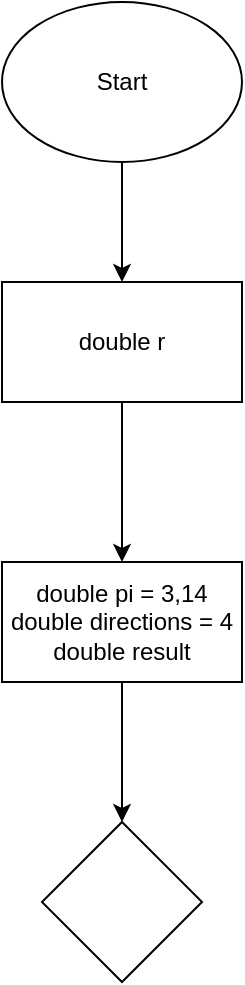 <mxfile version="24.3.1" type="github">
  <diagram id="C5RBs43oDa-KdzZeNtuy" name="Page-1">
    <mxGraphModel dx="826" dy="429" grid="1" gridSize="10" guides="1" tooltips="1" connect="1" arrows="1" fold="1" page="1" pageScale="1" pageWidth="827" pageHeight="1169" math="0" shadow="0">
      <root>
        <mxCell id="WIyWlLk6GJQsqaUBKTNV-0" />
        <mxCell id="WIyWlLk6GJQsqaUBKTNV-1" parent="WIyWlLk6GJQsqaUBKTNV-0" />
        <mxCell id="ubiY8n3diiKatzSiCy3y-2" value="" style="edgeStyle=orthogonalEdgeStyle;rounded=0;orthogonalLoop=1;jettySize=auto;html=1;" edge="1" parent="WIyWlLk6GJQsqaUBKTNV-1" source="ubiY8n3diiKatzSiCy3y-0" target="ubiY8n3diiKatzSiCy3y-1">
          <mxGeometry relative="1" as="geometry" />
        </mxCell>
        <mxCell id="ubiY8n3diiKatzSiCy3y-0" value="Start" style="ellipse;whiteSpace=wrap;html=1;" vertex="1" parent="WIyWlLk6GJQsqaUBKTNV-1">
          <mxGeometry x="80" y="50" width="120" height="80" as="geometry" />
        </mxCell>
        <mxCell id="ubiY8n3diiKatzSiCy3y-4" value="" style="edgeStyle=orthogonalEdgeStyle;rounded=0;orthogonalLoop=1;jettySize=auto;html=1;" edge="1" parent="WIyWlLk6GJQsqaUBKTNV-1" source="ubiY8n3diiKatzSiCy3y-1" target="ubiY8n3diiKatzSiCy3y-3">
          <mxGeometry relative="1" as="geometry" />
        </mxCell>
        <mxCell id="ubiY8n3diiKatzSiCy3y-1" value="double r" style="whiteSpace=wrap;html=1;" vertex="1" parent="WIyWlLk6GJQsqaUBKTNV-1">
          <mxGeometry x="80" y="190" width="120" height="60" as="geometry" />
        </mxCell>
        <mxCell id="ubiY8n3diiKatzSiCy3y-6" value="" style="edgeStyle=orthogonalEdgeStyle;rounded=0;orthogonalLoop=1;jettySize=auto;html=1;" edge="1" parent="WIyWlLk6GJQsqaUBKTNV-1" source="ubiY8n3diiKatzSiCy3y-3" target="ubiY8n3diiKatzSiCy3y-5">
          <mxGeometry relative="1" as="geometry" />
        </mxCell>
        <mxCell id="ubiY8n3diiKatzSiCy3y-3" value="double pi = 3,14&lt;div&gt;double directions = 4&lt;/div&gt;&lt;div&gt;double result&lt;/div&gt;" style="whiteSpace=wrap;html=1;" vertex="1" parent="WIyWlLk6GJQsqaUBKTNV-1">
          <mxGeometry x="80" y="330" width="120" height="60" as="geometry" />
        </mxCell>
        <mxCell id="ubiY8n3diiKatzSiCy3y-5" value="" style="rhombus;whiteSpace=wrap;html=1;" vertex="1" parent="WIyWlLk6GJQsqaUBKTNV-1">
          <mxGeometry x="100" y="460" width="80" height="80" as="geometry" />
        </mxCell>
      </root>
    </mxGraphModel>
  </diagram>
</mxfile>
